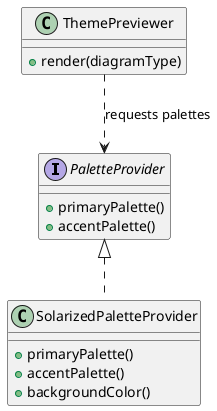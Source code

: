 @startuml
interface PaletteProvider {
  +primaryPalette()
  +accentPalette()
}

class SolarizedPaletteProvider {
  +primaryPalette()
  +accentPalette()
  +backgroundColor()
}

class ThemePreviewer {
  +render(diagramType)
}

PaletteProvider <|.. SolarizedPaletteProvider
ThemePreviewer ..> PaletteProvider : requests palettes
@enduml
